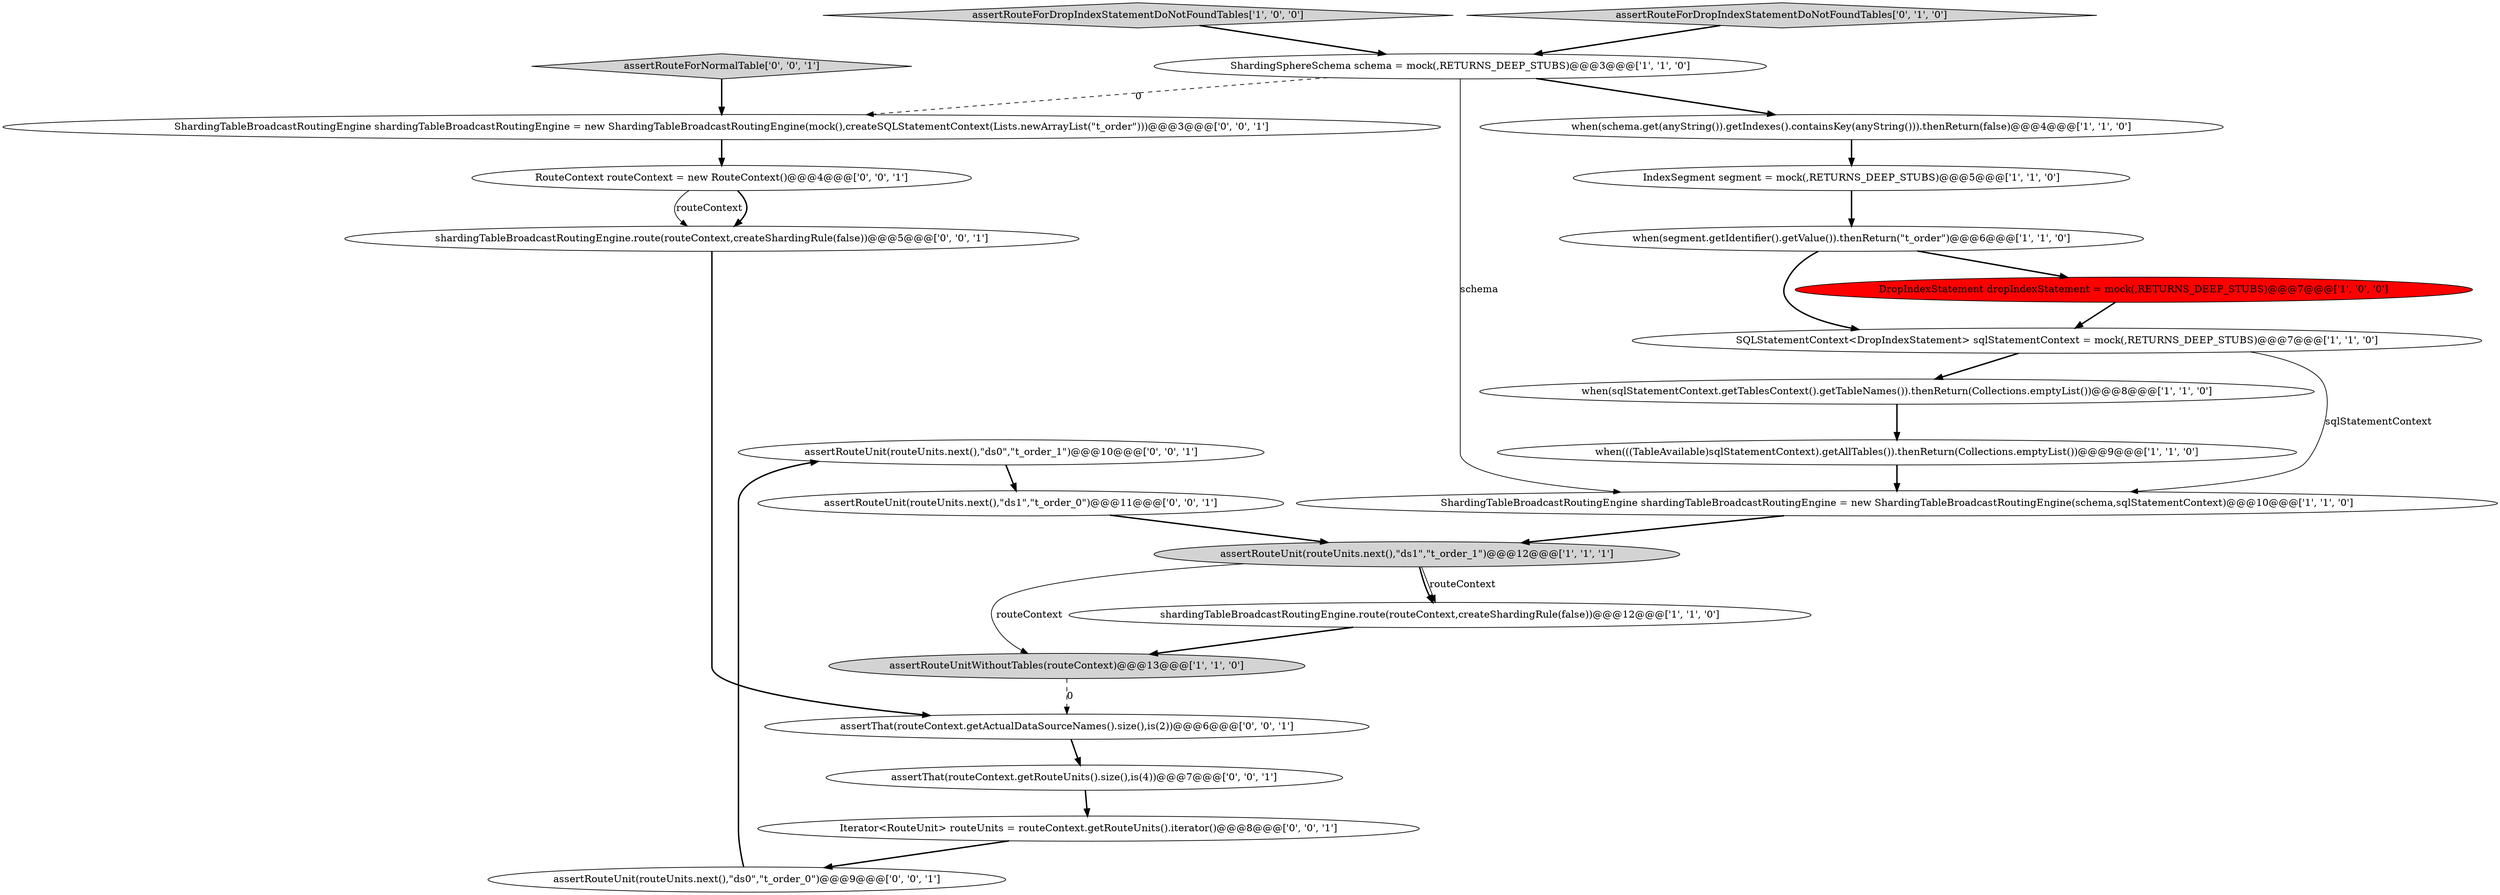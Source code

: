 digraph {
22 [style = filled, label = "assertRouteUnit(routeUnits.next(),\"ds0\",\"t_order_1\")@@@10@@@['0', '0', '1']", fillcolor = white, shape = ellipse image = "AAA0AAABBB3BBB"];
14 [style = filled, label = "assertThat(routeContext.getRouteUnits().size(),is(4))@@@7@@@['0', '0', '1']", fillcolor = white, shape = ellipse image = "AAA0AAABBB3BBB"];
3 [style = filled, label = "when(sqlStatementContext.getTablesContext().getTableNames()).thenReturn(Collections.emptyList())@@@8@@@['1', '1', '0']", fillcolor = white, shape = ellipse image = "AAA0AAABBB1BBB"];
18 [style = filled, label = "assertRouteUnit(routeUnits.next(),\"ds1\",\"t_order_0\")@@@11@@@['0', '0', '1']", fillcolor = white, shape = ellipse image = "AAA0AAABBB3BBB"];
10 [style = filled, label = "ShardingSphereSchema schema = mock(,RETURNS_DEEP_STUBS)@@@3@@@['1', '1', '0']", fillcolor = white, shape = ellipse image = "AAA0AAABBB1BBB"];
12 [style = filled, label = "ShardingTableBroadcastRoutingEngine shardingTableBroadcastRoutingEngine = new ShardingTableBroadcastRoutingEngine(schema,sqlStatementContext)@@@10@@@['1', '1', '0']", fillcolor = white, shape = ellipse image = "AAA0AAABBB1BBB"];
20 [style = filled, label = "shardingTableBroadcastRoutingEngine.route(routeContext,createShardingRule(false))@@@5@@@['0', '0', '1']", fillcolor = white, shape = ellipse image = "AAA0AAABBB3BBB"];
5 [style = filled, label = "shardingTableBroadcastRoutingEngine.route(routeContext,createShardingRule(false))@@@12@@@['1', '1', '0']", fillcolor = white, shape = ellipse image = "AAA0AAABBB1BBB"];
7 [style = filled, label = "assertRouteUnit(routeUnits.next(),\"ds1\",\"t_order_1\")@@@12@@@['1', '1', '1']", fillcolor = lightgray, shape = ellipse image = "AAA0AAABBB1BBB"];
23 [style = filled, label = "RouteContext routeContext = new RouteContext()@@@4@@@['0', '0', '1']", fillcolor = white, shape = ellipse image = "AAA0AAABBB3BBB"];
11 [style = filled, label = "when(schema.get(anyString()).getIndexes().containsKey(anyString())).thenReturn(false)@@@4@@@['1', '1', '0']", fillcolor = white, shape = ellipse image = "AAA0AAABBB1BBB"];
4 [style = filled, label = "assertRouteForDropIndexStatementDoNotFoundTables['1', '0', '0']", fillcolor = lightgray, shape = diamond image = "AAA0AAABBB1BBB"];
2 [style = filled, label = "IndexSegment segment = mock(,RETURNS_DEEP_STUBS)@@@5@@@['1', '1', '0']", fillcolor = white, shape = ellipse image = "AAA0AAABBB1BBB"];
17 [style = filled, label = "assertThat(routeContext.getActualDataSourceNames().size(),is(2))@@@6@@@['0', '0', '1']", fillcolor = white, shape = ellipse image = "AAA0AAABBB3BBB"];
15 [style = filled, label = "assertRouteForNormalTable['0', '0', '1']", fillcolor = lightgray, shape = diamond image = "AAA0AAABBB3BBB"];
1 [style = filled, label = "when(segment.getIdentifier().getValue()).thenReturn(\"t_order\")@@@6@@@['1', '1', '0']", fillcolor = white, shape = ellipse image = "AAA0AAABBB1BBB"];
8 [style = filled, label = "DropIndexStatement dropIndexStatement = mock(,RETURNS_DEEP_STUBS)@@@7@@@['1', '0', '0']", fillcolor = red, shape = ellipse image = "AAA1AAABBB1BBB"];
19 [style = filled, label = "ShardingTableBroadcastRoutingEngine shardingTableBroadcastRoutingEngine = new ShardingTableBroadcastRoutingEngine(mock(),createSQLStatementContext(Lists.newArrayList(\"t_order\")))@@@3@@@['0', '0', '1']", fillcolor = white, shape = ellipse image = "AAA0AAABBB3BBB"];
0 [style = filled, label = "when(((TableAvailable)sqlStatementContext).getAllTables()).thenReturn(Collections.emptyList())@@@9@@@['1', '1', '0']", fillcolor = white, shape = ellipse image = "AAA0AAABBB1BBB"];
6 [style = filled, label = "SQLStatementContext<DropIndexStatement> sqlStatementContext = mock(,RETURNS_DEEP_STUBS)@@@7@@@['1', '1', '0']", fillcolor = white, shape = ellipse image = "AAA0AAABBB1BBB"];
16 [style = filled, label = "Iterator<RouteUnit> routeUnits = routeContext.getRouteUnits().iterator()@@@8@@@['0', '0', '1']", fillcolor = white, shape = ellipse image = "AAA0AAABBB3BBB"];
21 [style = filled, label = "assertRouteUnit(routeUnits.next(),\"ds0\",\"t_order_0\")@@@9@@@['0', '0', '1']", fillcolor = white, shape = ellipse image = "AAA0AAABBB3BBB"];
9 [style = filled, label = "assertRouteUnitWithoutTables(routeContext)@@@13@@@['1', '1', '0']", fillcolor = lightgray, shape = ellipse image = "AAA0AAABBB1BBB"];
13 [style = filled, label = "assertRouteForDropIndexStatementDoNotFoundTables['0', '1', '0']", fillcolor = lightgray, shape = diamond image = "AAA0AAABBB2BBB"];
14->16 [style = bold, label=""];
4->10 [style = bold, label=""];
6->3 [style = bold, label=""];
13->10 [style = bold, label=""];
23->20 [style = bold, label=""];
20->17 [style = bold, label=""];
1->8 [style = bold, label=""];
5->9 [style = bold, label=""];
2->1 [style = bold, label=""];
10->19 [style = dashed, label="0"];
0->12 [style = bold, label=""];
7->9 [style = solid, label="routeContext"];
8->6 [style = bold, label=""];
7->5 [style = solid, label="routeContext"];
15->19 [style = bold, label=""];
12->7 [style = bold, label=""];
11->2 [style = bold, label=""];
3->0 [style = bold, label=""];
7->5 [style = bold, label=""];
22->18 [style = bold, label=""];
1->6 [style = bold, label=""];
17->14 [style = bold, label=""];
21->22 [style = bold, label=""];
23->20 [style = solid, label="routeContext"];
16->21 [style = bold, label=""];
19->23 [style = bold, label=""];
6->12 [style = solid, label="sqlStatementContext"];
9->17 [style = dashed, label="0"];
18->7 [style = bold, label=""];
10->12 [style = solid, label="schema"];
10->11 [style = bold, label=""];
}
